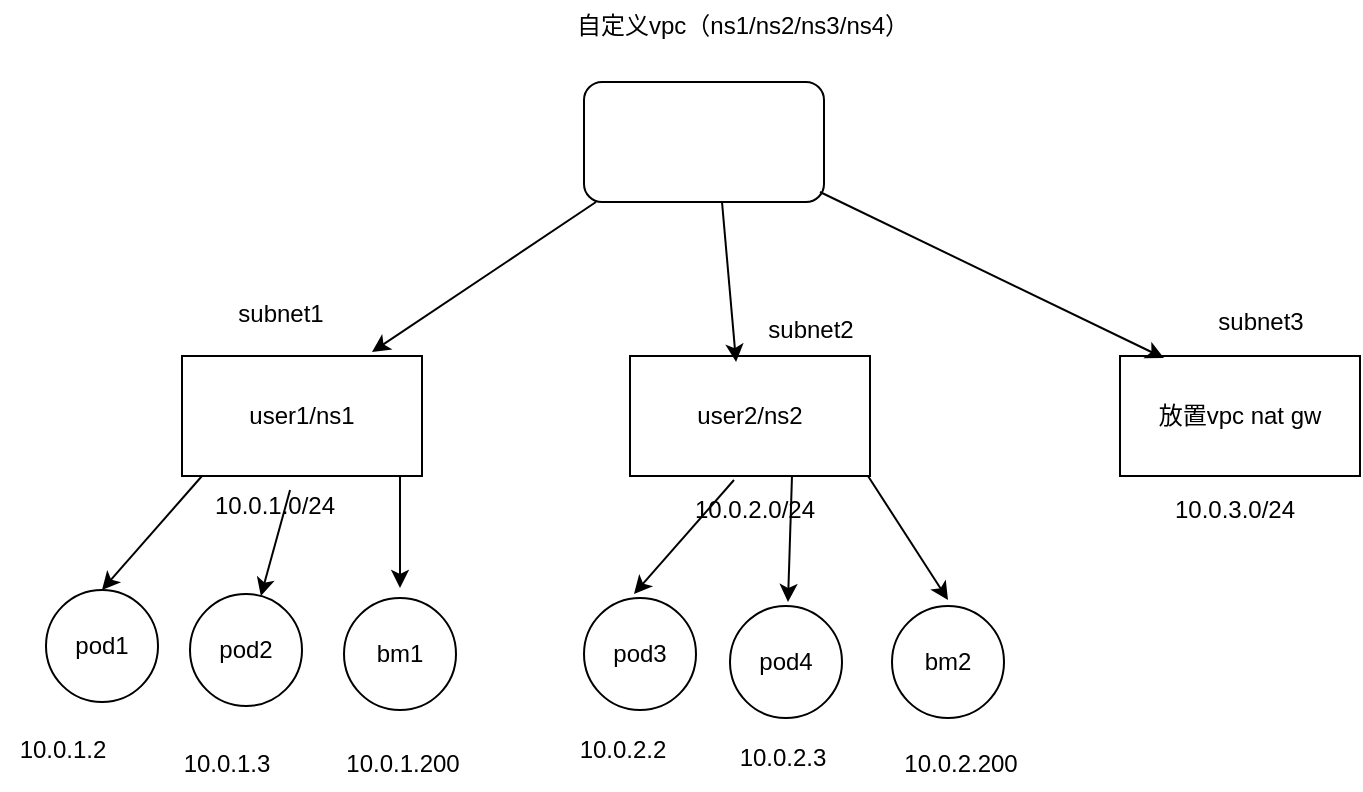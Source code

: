 <mxfile version="24.9.1">
  <diagram name="第 1 页" id="q1s--aifGB5CS_ZOAF3e">
    <mxGraphModel dx="954" dy="591" grid="0" gridSize="10" guides="1" tooltips="1" connect="1" arrows="1" fold="1" page="1" pageScale="1" pageWidth="827" pageHeight="1169" math="0" shadow="0">
      <root>
        <mxCell id="0" />
        <mxCell id="1" parent="0" />
        <mxCell id="AVH_UQeY-OxYKy3fBDr7-1" value="" style="rounded=1;whiteSpace=wrap;html=1;" vertex="1" parent="1">
          <mxGeometry x="296" y="115" width="120" height="60" as="geometry" />
        </mxCell>
        <mxCell id="AVH_UQeY-OxYKy3fBDr7-2" value="自定义vpc（ns1/ns2/ns3/ns4）" style="text;html=1;align=center;verticalAlign=middle;resizable=0;points=[];autosize=1;strokeColor=none;fillColor=none;" vertex="1" parent="1">
          <mxGeometry x="283" y="74" width="184" height="26" as="geometry" />
        </mxCell>
        <mxCell id="AVH_UQeY-OxYKy3fBDr7-3" value="user1/ns1" style="rounded=0;whiteSpace=wrap;html=1;" vertex="1" parent="1">
          <mxGeometry x="95" y="252" width="120" height="60" as="geometry" />
        </mxCell>
        <mxCell id="AVH_UQeY-OxYKy3fBDr7-4" value="user2/ns2" style="rounded=0;whiteSpace=wrap;html=1;" vertex="1" parent="1">
          <mxGeometry x="319" y="252" width="120" height="60" as="geometry" />
        </mxCell>
        <mxCell id="AVH_UQeY-OxYKy3fBDr7-5" value="放置vpc nat gw" style="rounded=0;whiteSpace=wrap;html=1;" vertex="1" parent="1">
          <mxGeometry x="564" y="252" width="120" height="60" as="geometry" />
        </mxCell>
        <mxCell id="AVH_UQeY-OxYKy3fBDr7-6" value="" style="endArrow=classic;html=1;rounded=0;" edge="1" parent="1">
          <mxGeometry width="50" height="50" relative="1" as="geometry">
            <mxPoint x="302" y="175" as="sourcePoint" />
            <mxPoint x="190" y="250" as="targetPoint" />
          </mxGeometry>
        </mxCell>
        <mxCell id="AVH_UQeY-OxYKy3fBDr7-7" value="" style="endArrow=classic;html=1;rounded=0;entryX=0.442;entryY=0.05;entryDx=0;entryDy=0;entryPerimeter=0;" edge="1" parent="1" target="AVH_UQeY-OxYKy3fBDr7-4">
          <mxGeometry width="50" height="50" relative="1" as="geometry">
            <mxPoint x="365" y="175" as="sourcePoint" />
            <mxPoint x="253" y="250" as="targetPoint" />
          </mxGeometry>
        </mxCell>
        <mxCell id="AVH_UQeY-OxYKy3fBDr7-8" value="" style="endArrow=classic;html=1;rounded=0;entryX=0.183;entryY=0.017;entryDx=0;entryDy=0;entryPerimeter=0;" edge="1" parent="1" target="AVH_UQeY-OxYKy3fBDr7-5">
          <mxGeometry width="50" height="50" relative="1" as="geometry">
            <mxPoint x="414" y="170" as="sourcePoint" />
            <mxPoint x="421" y="250" as="targetPoint" />
          </mxGeometry>
        </mxCell>
        <mxCell id="AVH_UQeY-OxYKy3fBDr7-9" value="subnet1" style="text;html=1;align=center;verticalAlign=middle;resizable=0;points=[];autosize=1;strokeColor=none;fillColor=none;" vertex="1" parent="1">
          <mxGeometry x="113" y="218" width="61" height="26" as="geometry" />
        </mxCell>
        <mxCell id="AVH_UQeY-OxYKy3fBDr7-10" value="subnet2" style="text;html=1;align=center;verticalAlign=middle;resizable=0;points=[];autosize=1;strokeColor=none;fillColor=none;" vertex="1" parent="1">
          <mxGeometry x="378" y="226" width="61" height="26" as="geometry" />
        </mxCell>
        <mxCell id="AVH_UQeY-OxYKy3fBDr7-11" value="subnet3" style="text;html=1;align=center;verticalAlign=middle;resizable=0;points=[];autosize=1;strokeColor=none;fillColor=none;" vertex="1" parent="1">
          <mxGeometry x="603" y="222" width="61" height="26" as="geometry" />
        </mxCell>
        <mxCell id="AVH_UQeY-OxYKy3fBDr7-12" value="10.0.1.0/24" style="text;html=1;align=center;verticalAlign=middle;resizable=0;points=[];autosize=1;strokeColor=none;fillColor=none;" vertex="1" parent="1">
          <mxGeometry x="102" y="314" width="78" height="26" as="geometry" />
        </mxCell>
        <mxCell id="AVH_UQeY-OxYKy3fBDr7-13" value="10.0.2.0/24" style="text;html=1;align=center;verticalAlign=middle;resizable=0;points=[];autosize=1;strokeColor=none;fillColor=none;" vertex="1" parent="1">
          <mxGeometry x="342" y="316" width="78" height="26" as="geometry" />
        </mxCell>
        <mxCell id="AVH_UQeY-OxYKy3fBDr7-14" value="10.0.3.0/24" style="text;html=1;align=center;verticalAlign=middle;resizable=0;points=[];autosize=1;strokeColor=none;fillColor=none;" vertex="1" parent="1">
          <mxGeometry x="582" y="316" width="78" height="26" as="geometry" />
        </mxCell>
        <mxCell id="AVH_UQeY-OxYKy3fBDr7-15" value="pod1" style="ellipse;whiteSpace=wrap;html=1;aspect=fixed;" vertex="1" parent="1">
          <mxGeometry x="27" y="369" width="56" height="56" as="geometry" />
        </mxCell>
        <mxCell id="AVH_UQeY-OxYKy3fBDr7-16" value="pod2&lt;span style=&quot;color: rgba(0, 0, 0, 0); font-family: monospace; font-size: 0px; text-align: start; text-wrap: nowrap;&quot;&gt;%3CmxGraphModel%3E%3Croot%3E%3CmxCell%20id%3D%220%22%2F%3E%3CmxCell%20id%3D%221%22%20parent%3D%220%22%2F%3E%3CmxCell%20id%3D%222%22%20value%3D%22pod1%22%20style%3D%22ellipse%3BwhiteSpace%3Dwrap%3Bhtml%3D1%3Baspect%3Dfixed%3B%22%20vertex%3D%221%22%20parent%3D%221%22%3E%3CmxGeometry%20x%3D%2227%22%20y%3D%22369%22%20width%3D%2256%22%20height%3D%2256%22%20as%3D%22geometry%22%2F%3E%3C%2FmxCell%3E%3C%2Froot%3E%3C%2FmxGraphModel%3E&lt;/span&gt;" style="ellipse;whiteSpace=wrap;html=1;aspect=fixed;" vertex="1" parent="1">
          <mxGeometry x="99" y="371" width="56" height="56" as="geometry" />
        </mxCell>
        <mxCell id="AVH_UQeY-OxYKy3fBDr7-17" value="bm1" style="ellipse;whiteSpace=wrap;html=1;aspect=fixed;" vertex="1" parent="1">
          <mxGeometry x="176" y="373" width="56" height="56" as="geometry" />
        </mxCell>
        <mxCell id="AVH_UQeY-OxYKy3fBDr7-18" value="pod3" style="ellipse;whiteSpace=wrap;html=1;aspect=fixed;" vertex="1" parent="1">
          <mxGeometry x="296" y="373" width="56" height="56" as="geometry" />
        </mxCell>
        <mxCell id="AVH_UQeY-OxYKy3fBDr7-19" value="pod4" style="ellipse;whiteSpace=wrap;html=1;aspect=fixed;" vertex="1" parent="1">
          <mxGeometry x="369" y="377" width="56" height="56" as="geometry" />
        </mxCell>
        <mxCell id="AVH_UQeY-OxYKy3fBDr7-20" value="bm2" style="ellipse;whiteSpace=wrap;html=1;aspect=fixed;" vertex="1" parent="1">
          <mxGeometry x="450" y="377" width="56" height="56" as="geometry" />
        </mxCell>
        <mxCell id="AVH_UQeY-OxYKy3fBDr7-21" value="" style="endArrow=classic;html=1;rounded=0;entryX=0.5;entryY=0;entryDx=0;entryDy=0;" edge="1" parent="1" target="AVH_UQeY-OxYKy3fBDr7-15">
          <mxGeometry width="50" height="50" relative="1" as="geometry">
            <mxPoint x="105" y="312" as="sourcePoint" />
            <mxPoint x="155" y="262" as="targetPoint" />
          </mxGeometry>
        </mxCell>
        <mxCell id="AVH_UQeY-OxYKy3fBDr7-22" value="" style="endArrow=classic;html=1;rounded=0;entryX=0.5;entryY=0;entryDx=0;entryDy=0;" edge="1" parent="1">
          <mxGeometry width="50" height="50" relative="1" as="geometry">
            <mxPoint x="371" y="314" as="sourcePoint" />
            <mxPoint x="321" y="371" as="targetPoint" />
          </mxGeometry>
        </mxCell>
        <mxCell id="AVH_UQeY-OxYKy3fBDr7-23" value="" style="endArrow=classic;html=1;rounded=0;exitX=0.603;exitY=0.192;exitDx=0;exitDy=0;exitPerimeter=0;" edge="1" parent="1" source="AVH_UQeY-OxYKy3fBDr7-12" target="AVH_UQeY-OxYKy3fBDr7-16">
          <mxGeometry width="50" height="50" relative="1" as="geometry">
            <mxPoint x="115" y="322" as="sourcePoint" />
            <mxPoint x="65" y="379" as="targetPoint" />
          </mxGeometry>
        </mxCell>
        <mxCell id="AVH_UQeY-OxYKy3fBDr7-24" value="" style="endArrow=classic;html=1;rounded=0;exitX=0.603;exitY=0.192;exitDx=0;exitDy=0;exitPerimeter=0;" edge="1" parent="1">
          <mxGeometry width="50" height="50" relative="1" as="geometry">
            <mxPoint x="204" y="312" as="sourcePoint" />
            <mxPoint x="204" y="368" as="targetPoint" />
          </mxGeometry>
        </mxCell>
        <mxCell id="AVH_UQeY-OxYKy3fBDr7-25" value="" style="endArrow=classic;html=1;rounded=0;exitX=0.603;exitY=0.192;exitDx=0;exitDy=0;exitPerimeter=0;" edge="1" parent="1">
          <mxGeometry width="50" height="50" relative="1" as="geometry">
            <mxPoint x="400" y="312" as="sourcePoint" />
            <mxPoint x="398" y="375" as="targetPoint" />
          </mxGeometry>
        </mxCell>
        <mxCell id="AVH_UQeY-OxYKy3fBDr7-26" value="" style="endArrow=classic;html=1;rounded=0;exitX=0.603;exitY=0.192;exitDx=0;exitDy=0;exitPerimeter=0;" edge="1" parent="1">
          <mxGeometry width="50" height="50" relative="1" as="geometry">
            <mxPoint x="438" y="312" as="sourcePoint" />
            <mxPoint x="478" y="374" as="targetPoint" />
          </mxGeometry>
        </mxCell>
        <mxCell id="AVH_UQeY-OxYKy3fBDr7-27" value="10.0.1.2" style="text;html=1;align=center;verticalAlign=middle;resizable=0;points=[];autosize=1;strokeColor=none;fillColor=none;" vertex="1" parent="1">
          <mxGeometry x="4" y="436" width="61" height="26" as="geometry" />
        </mxCell>
        <mxCell id="AVH_UQeY-OxYKy3fBDr7-28" value="10.0.1.3" style="text;html=1;align=center;verticalAlign=middle;resizable=0;points=[];autosize=1;strokeColor=none;fillColor=none;" vertex="1" parent="1">
          <mxGeometry x="86" y="443" width="61" height="26" as="geometry" />
        </mxCell>
        <mxCell id="AVH_UQeY-OxYKy3fBDr7-29" value="10.0.1.200" style="text;html=1;align=center;verticalAlign=middle;resizable=0;points=[];autosize=1;strokeColor=none;fillColor=none;" vertex="1" parent="1">
          <mxGeometry x="167" y="443" width="75" height="26" as="geometry" />
        </mxCell>
        <mxCell id="AVH_UQeY-OxYKy3fBDr7-30" value="10.0.2.2" style="text;html=1;align=center;verticalAlign=middle;resizable=0;points=[];autosize=1;strokeColor=none;fillColor=none;" vertex="1" parent="1">
          <mxGeometry x="284" y="436" width="61" height="26" as="geometry" />
        </mxCell>
        <mxCell id="AVH_UQeY-OxYKy3fBDr7-31" value="10.0.2.3" style="text;html=1;align=center;verticalAlign=middle;resizable=0;points=[];autosize=1;strokeColor=none;fillColor=none;" vertex="1" parent="1">
          <mxGeometry x="364" y="440" width="61" height="26" as="geometry" />
        </mxCell>
        <mxCell id="AVH_UQeY-OxYKy3fBDr7-32" value="10.0.2.200" style="text;html=1;align=center;verticalAlign=middle;resizable=0;points=[];autosize=1;strokeColor=none;fillColor=none;" vertex="1" parent="1">
          <mxGeometry x="446" y="443" width="75" height="26" as="geometry" />
        </mxCell>
      </root>
    </mxGraphModel>
  </diagram>
</mxfile>

